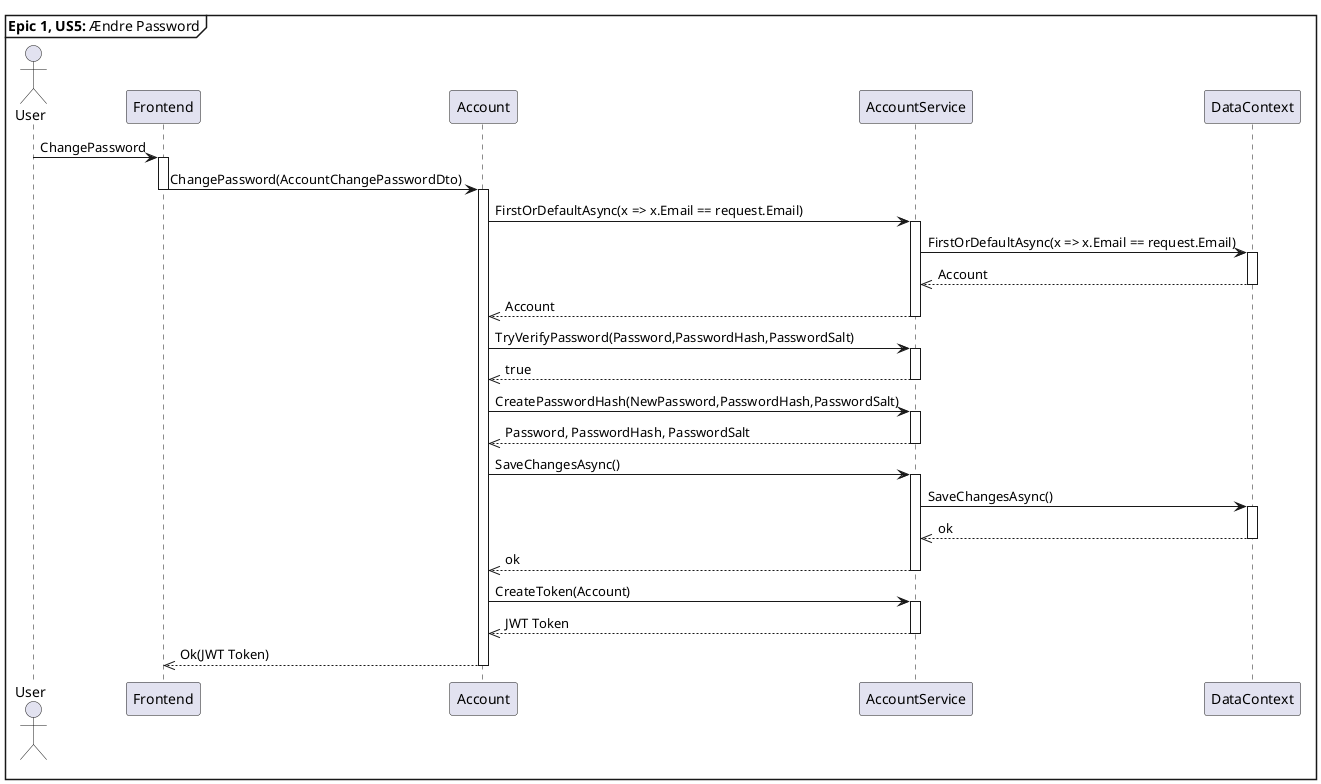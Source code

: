 @startuml AccountChangePassword
mainframe **Epic 1, US5:** Ændre Password


Actor "User" as U
participant "Frontend" as F
participant "Account" as A
participant "AccountService" as S
participant "DataContext" as D



U -> F : ChangePassword
activate F 
F -> A : ChangePassword(AccountChangePasswordDto)
deactivate F 
activate A
A -> S : FirstOrDefaultAsync(x => x.Email == request.Email)
activate S
S -> D : FirstOrDefaultAsync(x => x.Email == request.Email)
activate D
D -->> S : Account
deactivate D
S -->> A : Account
deactivate S
A -> S : TryVerifyPassword(Password,PasswordHash,PasswordSalt)
activate S
S -->> A : true 
deactivate S
A -> S : CreatePasswordHash(NewPassword,PasswordHash,PasswordSalt)
activate S
S -->> A : Password, PasswordHash, PasswordSalt
deactivate S 
A -> S : SaveChangesAsync()
activate S
S -> D : SaveChangesAsync()
activate D
D -->> S : ok 
deactivate D
S -->> A : ok
deactivate S
A -> S : CreateToken(Account)
activate S
S -->> A : JWT Token
deactivate S
A -->> F : Ok(JWT Token)
deactivate A


@enduml
